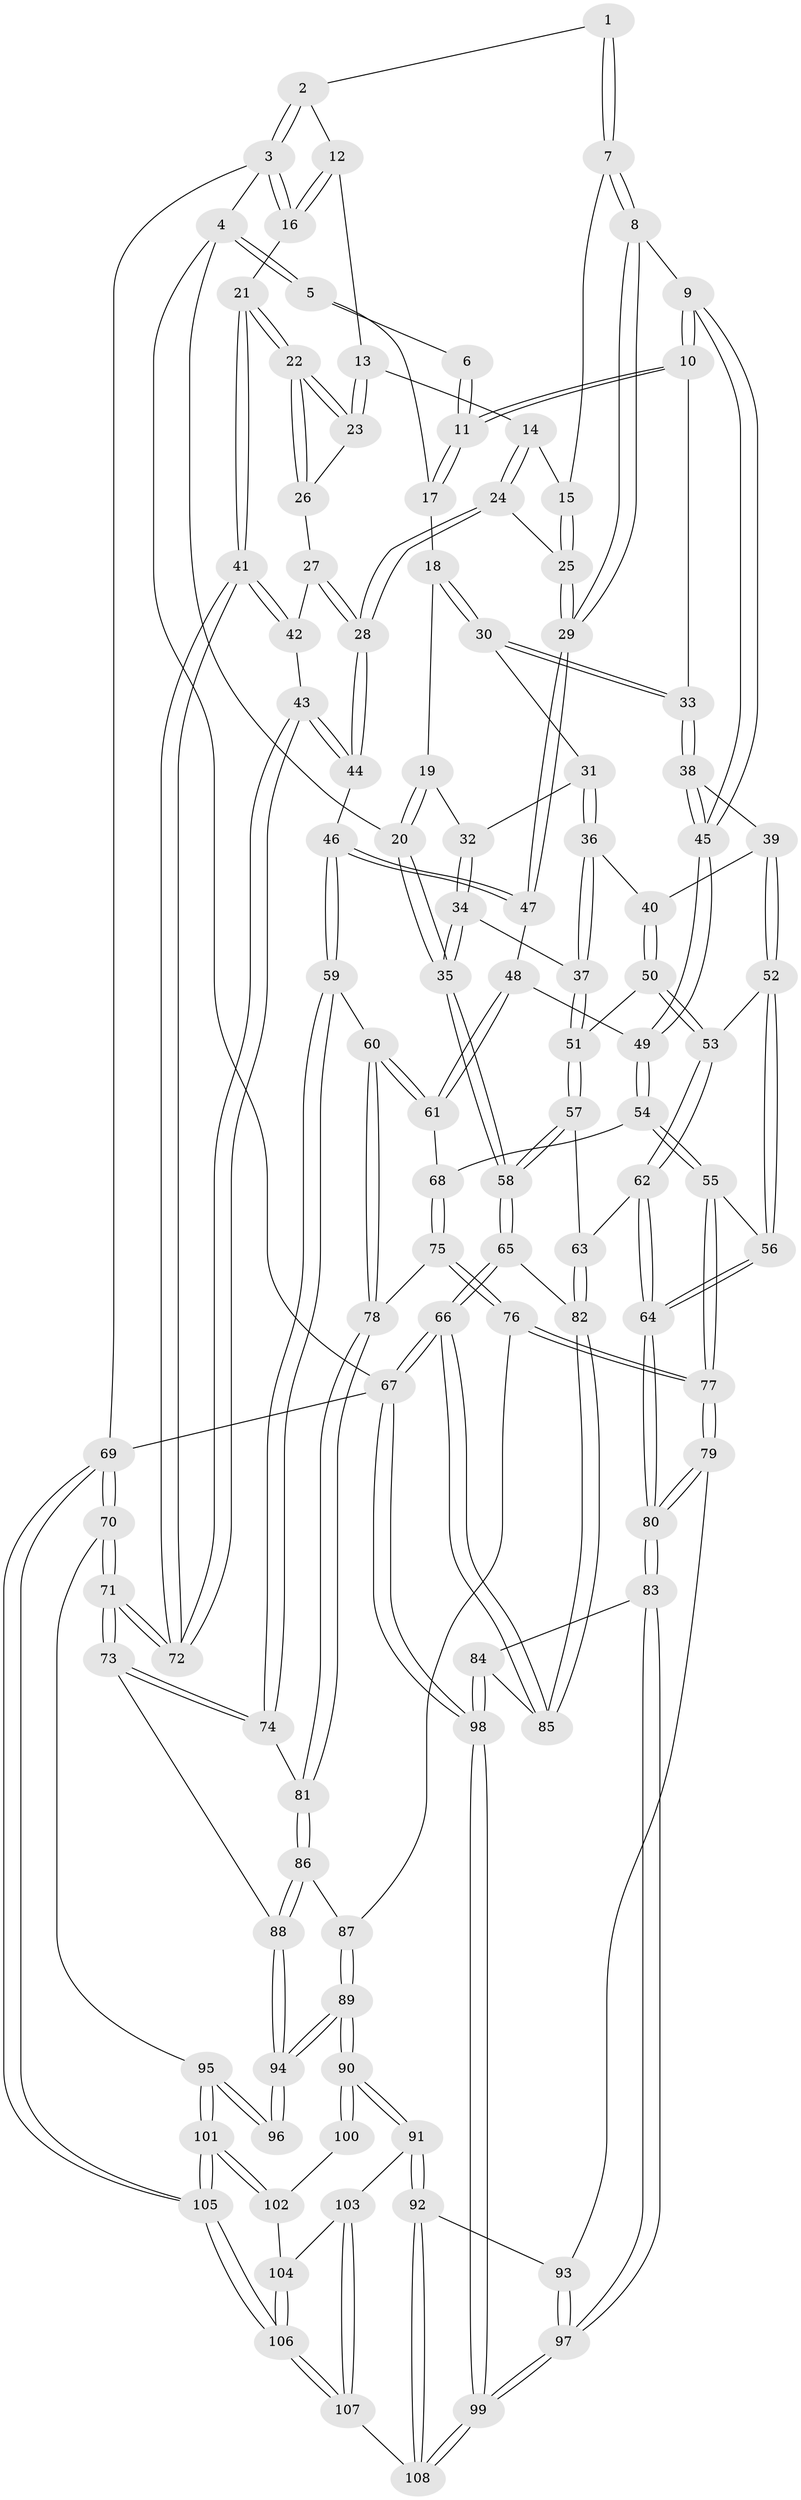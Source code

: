 // Generated by graph-tools (version 1.1) at 2025/50/03/09/25 03:50:59]
// undirected, 108 vertices, 267 edges
graph export_dot {
graph [start="1"]
  node [color=gray90,style=filled];
  1 [pos="+0.5805142442631107+0"];
  2 [pos="+0.8946716124598791+0"];
  3 [pos="+1+0"];
  4 [pos="+0+0"];
  5 [pos="+0+0"];
  6 [pos="+0.550382176082637+0"];
  7 [pos="+0.6748737721631229+0.045475386199036044"];
  8 [pos="+0.5850044253383342+0.2325669003637812"];
  9 [pos="+0.47619517960580554+0.24151196510423587"];
  10 [pos="+0.38921550531987004+0.1513493536336997"];
  11 [pos="+0.3900713012433268+0.14650215399282818"];
  12 [pos="+0.9194333966205052+0.06347783681269079"];
  13 [pos="+0.890106483299768+0.0986310540426346"];
  14 [pos="+0.8137009853233974+0.10821822115568473"];
  15 [pos="+0.6903861982080711+0.05675910028428197"];
  16 [pos="+1+0.10830419644378836"];
  17 [pos="+0.08349050567672624+0"];
  18 [pos="+0.207797745103719+0.1676163333718683"];
  19 [pos="+0+0.1218882522645249"];
  20 [pos="+0+0"];
  21 [pos="+1+0.24267106085909215"];
  22 [pos="+1+0.21567414396380916"];
  23 [pos="+0.9151813511906436+0.154296331438428"];
  24 [pos="+0.8033747443592896+0.25728714310659345"];
  25 [pos="+0.7344297890265246+0.23626931265514045"];
  26 [pos="+0.905949636952748+0.2407705335671889"];
  27 [pos="+0.9022754346518758+0.2475868646964868"];
  28 [pos="+0.8316148692497842+0.2968480500791605"];
  29 [pos="+0.6335541775699896+0.2828710121671641"];
  30 [pos="+0.22050128139916186+0.19355728581218687"];
  31 [pos="+0.2067413929735156+0.2055250279893294"];
  32 [pos="+0.08505619007378175+0.21524216434747126"];
  33 [pos="+0.30003655641837496+0.19696407337387328"];
  34 [pos="+0.07182496913187993+0.27137954522668034"];
  35 [pos="+0+0.31094145049743344"];
  36 [pos="+0.1838198479412759+0.28845468164410926"];
  37 [pos="+0.10029912899608727+0.3521368871479234"];
  38 [pos="+0.3065236788691384+0.3195295569447577"];
  39 [pos="+0.2903568439303767+0.36025339550644603"];
  40 [pos="+0.2196645367866487+0.33679178943813287"];
  41 [pos="+1+0.41118827780509315"];
  42 [pos="+0.9388049634214829+0.2736060592961047"];
  43 [pos="+0.9462644178423252+0.46675257280367727"];
  44 [pos="+0.8203073445775998+0.41432415551120616"];
  45 [pos="+0.45712420455095665+0.3366116151693373"];
  46 [pos="+0.7606746195642049+0.43459739931045477"];
  47 [pos="+0.6564981159961413+0.3626906944923215"];
  48 [pos="+0.6042008752215305+0.387782050521265"];
  49 [pos="+0.46432052661221124+0.4383689365151677"];
  50 [pos="+0.18143801184580155+0.3991641637238393"];
  51 [pos="+0.08594899079420401+0.39565672540018376"];
  52 [pos="+0.30244276228617867+0.4275818014283397"];
  53 [pos="+0.26482731063702025+0.45045141680023654"];
  54 [pos="+0.453654350083066+0.4625174485137576"];
  55 [pos="+0.4447145826421433+0.4684019756785853"];
  56 [pos="+0.4441798203218088+0.46850353044334037"];
  57 [pos="+0.06129646178183719+0.4209699079310698"];
  58 [pos="+0+0.445681806688054"];
  59 [pos="+0.7221457952764122+0.506970013070249"];
  60 [pos="+0.684263347299258+0.5209982760585646"];
  61 [pos="+0.6067945294923588+0.5236077928950872"];
  62 [pos="+0.24374532585338157+0.48651257961545186"];
  63 [pos="+0.15968535230707662+0.5472052432509629"];
  64 [pos="+0.33091639943257894+0.5980157890274053"];
  65 [pos="+0+0.46418528620594274"];
  66 [pos="+0+0.8141703141239638"];
  67 [pos="+0+1"];
  68 [pos="+0.5660047441042645+0.5292798092186267"];
  69 [pos="+1+1"];
  70 [pos="+1+0.6725303285471244"];
  71 [pos="+1+0.6412678313535087"];
  72 [pos="+1+0.5744621758746338"];
  73 [pos="+0.9415721696366826+0.6765122035587899"];
  74 [pos="+0.7493582261674709+0.5970307253008196"];
  75 [pos="+0.5693671936706661+0.6576907330849691"];
  76 [pos="+0.5250575538910188+0.7033500565307284"];
  77 [pos="+0.47975356478985265+0.7148497242715189"];
  78 [pos="+0.6217977320419754+0.6490590896835174"];
  79 [pos="+0.4640031936486279+0.7279648200279799"];
  80 [pos="+0.2886259769723569+0.7276744218013488"];
  81 [pos="+0.7086664735695535+0.6829311403368236"];
  82 [pos="+0.15024949292559134+0.6527665471549727"];
  83 [pos="+0.25173576806024694+0.7463832821215061"];
  84 [pos="+0.20052553886217409+0.7266552598525375"];
  85 [pos="+0.16324216749488424+0.6974302073880435"];
  86 [pos="+0.7164204858313324+0.7135749662607129"];
  87 [pos="+0.6250284828281868+0.7692592965881401"];
  88 [pos="+0.7774576572173243+0.7641043414414422"];
  89 [pos="+0.6412489587922182+0.8826436911539546"];
  90 [pos="+0.6407701666870181+0.8841256277672337"];
  91 [pos="+0.6352932610919855+0.890635062079215"];
  92 [pos="+0.5645285858119093+0.9303319568723581"];
  93 [pos="+0.4827699032165088+0.7983880774832818"];
  94 [pos="+0.7760954955519654+0.7741260430400765"];
  95 [pos="+0.8540111783972905+0.9055075340234421"];
  96 [pos="+0.8206638677345057+0.8822191948140918"];
  97 [pos="+0.2961314846678156+1"];
  98 [pos="+0+1"];
  99 [pos="+0.3022659351882196+1"];
  100 [pos="+0.7547618199514989+0.9014968147115204"];
  101 [pos="+0.8560857123624265+0.9585989311766512"];
  102 [pos="+0.7476134790237926+0.9546692748515451"];
  103 [pos="+0.6982800008616907+0.9581156600103037"];
  104 [pos="+0.7406186615512199+0.9630843663958536"];
  105 [pos="+0.9262782844362469+1"];
  106 [pos="+0.9007141056447998+1"];
  107 [pos="+0.7265890425789405+1"];
  108 [pos="+0.44279292174116913+1"];
  1 -- 2;
  1 -- 7;
  1 -- 7;
  2 -- 3;
  2 -- 3;
  2 -- 12;
  3 -- 4;
  3 -- 16;
  3 -- 16;
  3 -- 69;
  4 -- 5;
  4 -- 5;
  4 -- 20;
  4 -- 67;
  5 -- 6;
  5 -- 17;
  6 -- 11;
  6 -- 11;
  7 -- 8;
  7 -- 8;
  7 -- 15;
  8 -- 9;
  8 -- 29;
  8 -- 29;
  9 -- 10;
  9 -- 10;
  9 -- 45;
  9 -- 45;
  10 -- 11;
  10 -- 11;
  10 -- 33;
  11 -- 17;
  11 -- 17;
  12 -- 13;
  12 -- 16;
  12 -- 16;
  13 -- 14;
  13 -- 23;
  13 -- 23;
  14 -- 15;
  14 -- 24;
  14 -- 24;
  15 -- 25;
  15 -- 25;
  16 -- 21;
  17 -- 18;
  18 -- 19;
  18 -- 30;
  18 -- 30;
  19 -- 20;
  19 -- 20;
  19 -- 32;
  20 -- 35;
  20 -- 35;
  21 -- 22;
  21 -- 22;
  21 -- 41;
  21 -- 41;
  22 -- 23;
  22 -- 23;
  22 -- 26;
  22 -- 26;
  23 -- 26;
  24 -- 25;
  24 -- 28;
  24 -- 28;
  25 -- 29;
  25 -- 29;
  26 -- 27;
  27 -- 28;
  27 -- 28;
  27 -- 42;
  28 -- 44;
  28 -- 44;
  29 -- 47;
  29 -- 47;
  30 -- 31;
  30 -- 33;
  30 -- 33;
  31 -- 32;
  31 -- 36;
  31 -- 36;
  32 -- 34;
  32 -- 34;
  33 -- 38;
  33 -- 38;
  34 -- 35;
  34 -- 35;
  34 -- 37;
  35 -- 58;
  35 -- 58;
  36 -- 37;
  36 -- 37;
  36 -- 40;
  37 -- 51;
  37 -- 51;
  38 -- 39;
  38 -- 45;
  38 -- 45;
  39 -- 40;
  39 -- 52;
  39 -- 52;
  40 -- 50;
  40 -- 50;
  41 -- 42;
  41 -- 42;
  41 -- 72;
  41 -- 72;
  42 -- 43;
  43 -- 44;
  43 -- 44;
  43 -- 72;
  43 -- 72;
  44 -- 46;
  45 -- 49;
  45 -- 49;
  46 -- 47;
  46 -- 47;
  46 -- 59;
  46 -- 59;
  47 -- 48;
  48 -- 49;
  48 -- 61;
  48 -- 61;
  49 -- 54;
  49 -- 54;
  50 -- 51;
  50 -- 53;
  50 -- 53;
  51 -- 57;
  51 -- 57;
  52 -- 53;
  52 -- 56;
  52 -- 56;
  53 -- 62;
  53 -- 62;
  54 -- 55;
  54 -- 55;
  54 -- 68;
  55 -- 56;
  55 -- 77;
  55 -- 77;
  56 -- 64;
  56 -- 64;
  57 -- 58;
  57 -- 58;
  57 -- 63;
  58 -- 65;
  58 -- 65;
  59 -- 60;
  59 -- 74;
  59 -- 74;
  60 -- 61;
  60 -- 61;
  60 -- 78;
  60 -- 78;
  61 -- 68;
  62 -- 63;
  62 -- 64;
  62 -- 64;
  63 -- 82;
  63 -- 82;
  64 -- 80;
  64 -- 80;
  65 -- 66;
  65 -- 66;
  65 -- 82;
  66 -- 67;
  66 -- 67;
  66 -- 85;
  66 -- 85;
  67 -- 98;
  67 -- 98;
  67 -- 69;
  68 -- 75;
  68 -- 75;
  69 -- 70;
  69 -- 70;
  69 -- 105;
  69 -- 105;
  70 -- 71;
  70 -- 71;
  70 -- 95;
  71 -- 72;
  71 -- 72;
  71 -- 73;
  71 -- 73;
  73 -- 74;
  73 -- 74;
  73 -- 88;
  74 -- 81;
  75 -- 76;
  75 -- 76;
  75 -- 78;
  76 -- 77;
  76 -- 77;
  76 -- 87;
  77 -- 79;
  77 -- 79;
  78 -- 81;
  78 -- 81;
  79 -- 80;
  79 -- 80;
  79 -- 93;
  80 -- 83;
  80 -- 83;
  81 -- 86;
  81 -- 86;
  82 -- 85;
  82 -- 85;
  83 -- 84;
  83 -- 97;
  83 -- 97;
  84 -- 85;
  84 -- 98;
  84 -- 98;
  86 -- 87;
  86 -- 88;
  86 -- 88;
  87 -- 89;
  87 -- 89;
  88 -- 94;
  88 -- 94;
  89 -- 90;
  89 -- 90;
  89 -- 94;
  89 -- 94;
  90 -- 91;
  90 -- 91;
  90 -- 100;
  90 -- 100;
  91 -- 92;
  91 -- 92;
  91 -- 103;
  92 -- 93;
  92 -- 108;
  92 -- 108;
  93 -- 97;
  93 -- 97;
  94 -- 96;
  94 -- 96;
  95 -- 96;
  95 -- 96;
  95 -- 101;
  95 -- 101;
  97 -- 99;
  97 -- 99;
  98 -- 99;
  98 -- 99;
  99 -- 108;
  99 -- 108;
  100 -- 102;
  101 -- 102;
  101 -- 102;
  101 -- 105;
  101 -- 105;
  102 -- 104;
  103 -- 104;
  103 -- 107;
  103 -- 107;
  104 -- 106;
  104 -- 106;
  105 -- 106;
  105 -- 106;
  106 -- 107;
  106 -- 107;
  107 -- 108;
}
